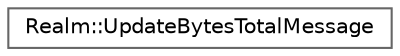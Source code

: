 digraph "Graphical Class Hierarchy"
{
 // LATEX_PDF_SIZE
  bgcolor="transparent";
  edge [fontname=Helvetica,fontsize=10,labelfontname=Helvetica,labelfontsize=10];
  node [fontname=Helvetica,fontsize=10,shape=box,height=0.2,width=0.4];
  rankdir="LR";
  Node0 [id="Node000000",label="Realm::UpdateBytesTotalMessage",height=0.2,width=0.4,color="grey40", fillcolor="white", style="filled",URL="$structRealm_1_1UpdateBytesTotalMessage.html",tooltip=" "];
}
